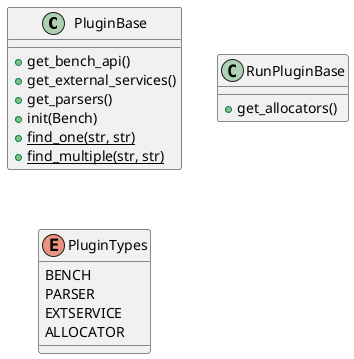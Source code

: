 @startuml

class PluginBase{
+ get_bench_api()
+ get_external_services()
+ get_parsers()
+ init(Bench)
+{static}find_one(str, str)
+{static}find_multiple(str, str)

}

class RunPluginBase{
+get_allocators()
}

enum PluginTypes{
    BENCH
    PARSER
    EXTSERVICE
    ALLOCATOR
}

@enduml